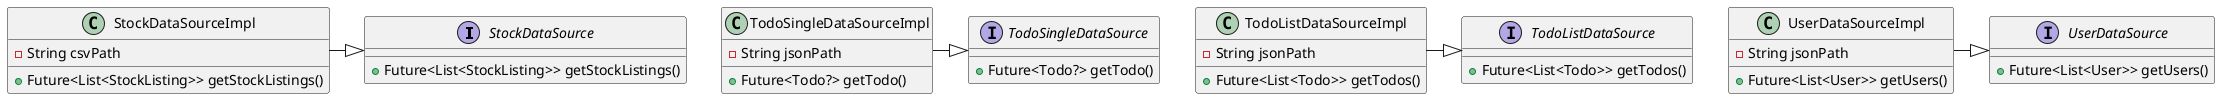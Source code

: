 @startuml

interface StockDataSource {
  +Future<List<StockListing>> getStockListings()
}

class StockDataSourceImpl {
  -String csvPath
  +Future<List<StockListing>> getStockListings()
}

StockDataSourceImpl -|> StockDataSource

interface TodoSingleDataSource {
  +Future<Todo?> getTodo()
}

class TodoSingleDataSourceImpl {
  -String jsonPath
  +Future<Todo?> getTodo()
}

TodoSingleDataSourceImpl -|> TodoSingleDataSource

interface TodoListDataSource {
  +Future<List<Todo>> getTodos()
}

class TodoListDataSourceImpl {
  -String jsonPath
  +Future<List<Todo>> getTodos()
}

TodoListDataSourceImpl -|> TodoListDataSource

interface UserDataSource {
  +Future<List<User>> getUsers()
}

class UserDataSourceImpl {
  -String jsonPath
  +Future<List<User>> getUsers()
}

UserDataSourceImpl -|> UserDataSource

@enduml
